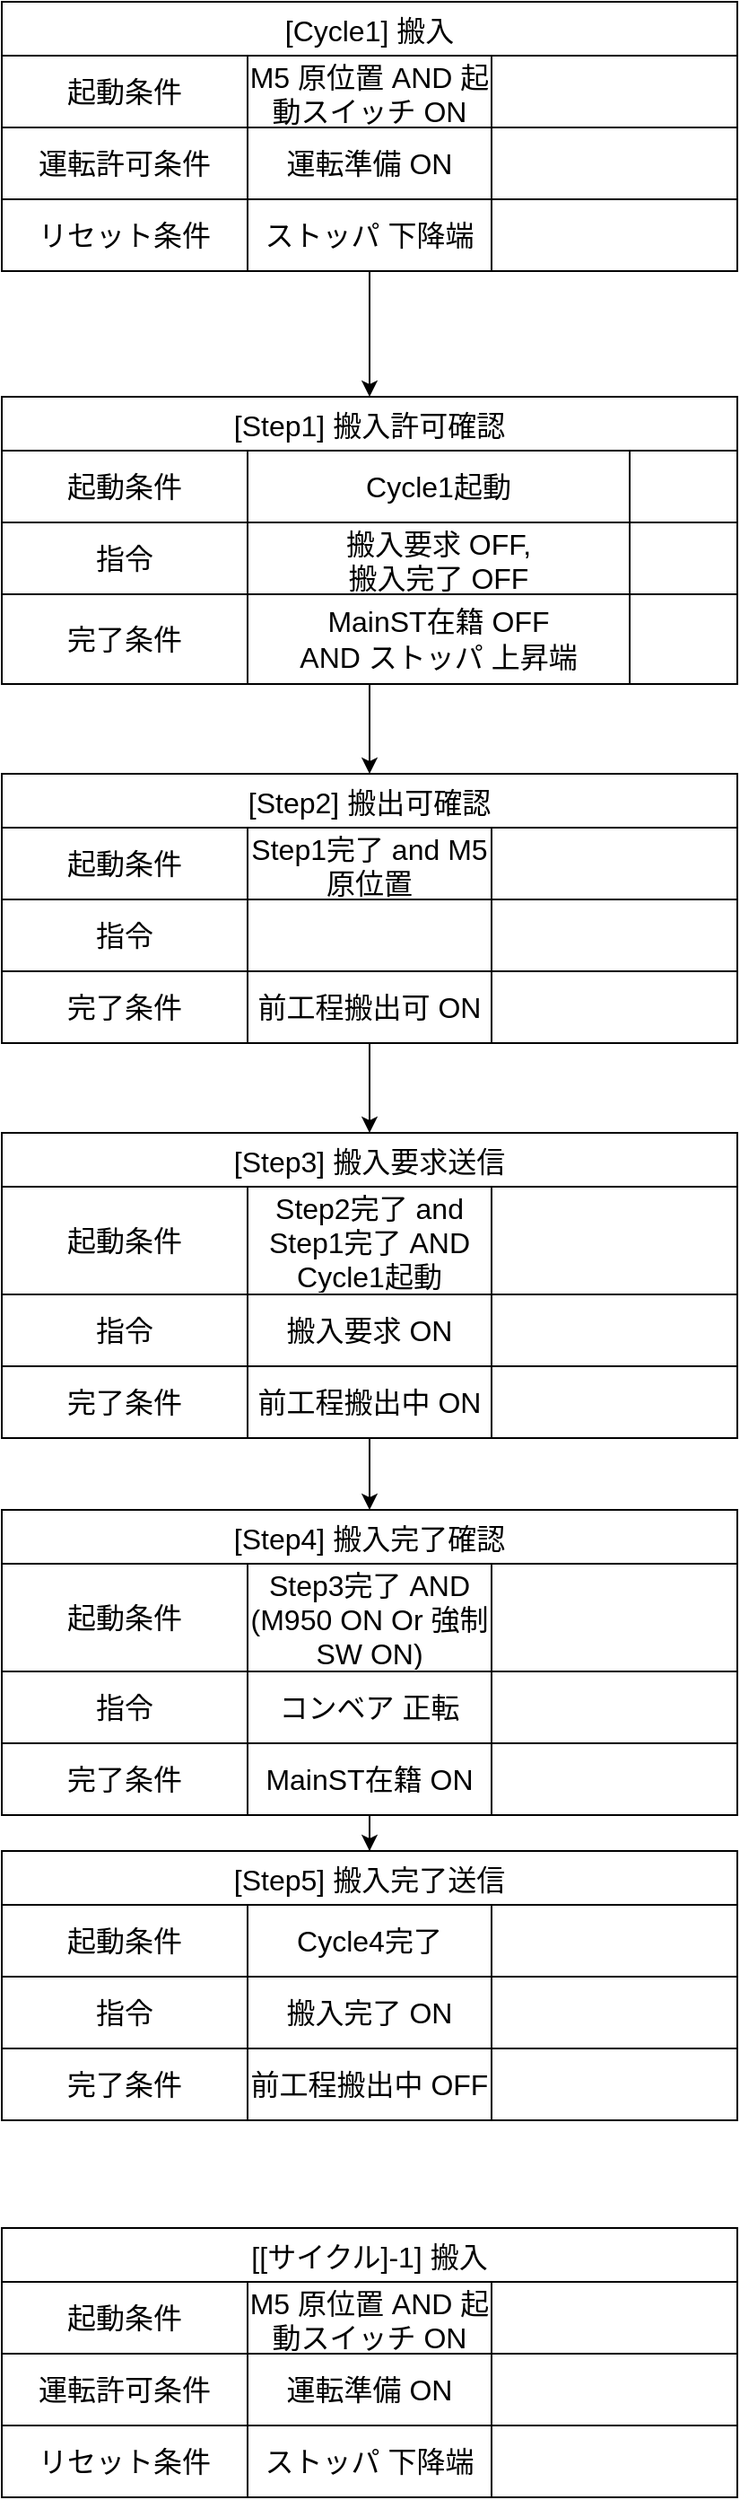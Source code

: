 <mxfile version="24.6.2" type="device">
  <diagram name="ページ1" id="T-ucygQCZ17C22osFPQH">
    <mxGraphModel dx="606" dy="419" grid="1" gridSize="10" guides="1" tooltips="1" connect="1" arrows="1" fold="1" page="1" pageScale="1" pageWidth="827" pageHeight="1169" math="0" shadow="0">
      <root>
        <mxCell id="0" />
        <mxCell id="1" parent="0" />
        <mxCell id="GdQTWJkQBUr_y7czLVZl-92" style="edgeStyle=orthogonalEdgeStyle;rounded=0;orthogonalLoop=1;jettySize=auto;html=1;entryX=0.5;entryY=0;entryDx=0;entryDy=0;" parent="1" source="GdQTWJkQBUr_y7czLVZl-14" target="GdQTWJkQBUr_y7czLVZl-27" edge="1">
          <mxGeometry relative="1" as="geometry" />
        </mxCell>
        <mxCell id="GdQTWJkQBUr_y7czLVZl-14" value="[Cycle1] 搬入" style="shape=table;startSize=30;container=1;collapsible=0;childLayout=tableLayout;strokeColor=default;fontSize=16;" parent="1" vertex="1">
          <mxGeometry x="80" y="40" width="410" height="150" as="geometry" />
        </mxCell>
        <mxCell id="GdQTWJkQBUr_y7czLVZl-15" value="" style="shape=tableRow;horizontal=0;startSize=0;swimlaneHead=0;swimlaneBody=0;strokeColor=inherit;top=0;left=0;bottom=0;right=0;collapsible=0;dropTarget=0;fillColor=none;points=[[0,0.5],[1,0.5]];portConstraint=eastwest;fontSize=16;" parent="GdQTWJkQBUr_y7czLVZl-14" vertex="1">
          <mxGeometry y="30" width="410" height="40" as="geometry" />
        </mxCell>
        <mxCell id="GdQTWJkQBUr_y7czLVZl-16" value="起動条件" style="shape=partialRectangle;html=1;whiteSpace=wrap;connectable=0;strokeColor=inherit;overflow=hidden;fillColor=none;top=0;left=0;bottom=0;right=0;pointerEvents=1;fontSize=16;" parent="GdQTWJkQBUr_y7czLVZl-15" vertex="1">
          <mxGeometry width="137" height="40" as="geometry">
            <mxRectangle width="137" height="40" as="alternateBounds" />
          </mxGeometry>
        </mxCell>
        <mxCell id="GdQTWJkQBUr_y7czLVZl-17" value="M5 原位置 AND 起動スイッチ ON" style="shape=partialRectangle;html=1;whiteSpace=wrap;connectable=0;strokeColor=inherit;overflow=hidden;fillColor=none;top=0;left=0;bottom=0;right=0;pointerEvents=1;fontSize=16;" parent="GdQTWJkQBUr_y7czLVZl-15" vertex="1">
          <mxGeometry x="137" width="136" height="40" as="geometry">
            <mxRectangle width="136" height="40" as="alternateBounds" />
          </mxGeometry>
        </mxCell>
        <mxCell id="GdQTWJkQBUr_y7czLVZl-18" value="" style="shape=partialRectangle;html=1;whiteSpace=wrap;connectable=0;strokeColor=inherit;overflow=hidden;fillColor=none;top=0;left=0;bottom=0;right=0;pointerEvents=1;fontSize=16;" parent="GdQTWJkQBUr_y7czLVZl-15" vertex="1">
          <mxGeometry x="273" width="137" height="40" as="geometry">
            <mxRectangle width="137" height="40" as="alternateBounds" />
          </mxGeometry>
        </mxCell>
        <mxCell id="GdQTWJkQBUr_y7czLVZl-19" value="" style="shape=tableRow;horizontal=0;startSize=0;swimlaneHead=0;swimlaneBody=0;strokeColor=inherit;top=0;left=0;bottom=0;right=0;collapsible=0;dropTarget=0;fillColor=none;points=[[0,0.5],[1,0.5]];portConstraint=eastwest;fontSize=16;" parent="GdQTWJkQBUr_y7czLVZl-14" vertex="1">
          <mxGeometry y="70" width="410" height="40" as="geometry" />
        </mxCell>
        <mxCell id="GdQTWJkQBUr_y7czLVZl-20" value="運転許可条件" style="shape=partialRectangle;html=1;whiteSpace=wrap;connectable=0;strokeColor=inherit;overflow=hidden;fillColor=none;top=0;left=0;bottom=0;right=0;pointerEvents=1;fontSize=16;" parent="GdQTWJkQBUr_y7czLVZl-19" vertex="1">
          <mxGeometry width="137" height="40" as="geometry">
            <mxRectangle width="137" height="40" as="alternateBounds" />
          </mxGeometry>
        </mxCell>
        <mxCell id="GdQTWJkQBUr_y7czLVZl-21" value="運転準備 ON" style="shape=partialRectangle;html=1;whiteSpace=wrap;connectable=0;strokeColor=inherit;overflow=hidden;fillColor=none;top=0;left=0;bottom=0;right=0;pointerEvents=1;fontSize=16;" parent="GdQTWJkQBUr_y7czLVZl-19" vertex="1">
          <mxGeometry x="137" width="136" height="40" as="geometry">
            <mxRectangle width="136" height="40" as="alternateBounds" />
          </mxGeometry>
        </mxCell>
        <mxCell id="GdQTWJkQBUr_y7czLVZl-22" value="" style="shape=partialRectangle;html=1;whiteSpace=wrap;connectable=0;strokeColor=inherit;overflow=hidden;fillColor=none;top=0;left=0;bottom=0;right=0;pointerEvents=1;fontSize=16;" parent="GdQTWJkQBUr_y7czLVZl-19" vertex="1">
          <mxGeometry x="273" width="137" height="40" as="geometry">
            <mxRectangle width="137" height="40" as="alternateBounds" />
          </mxGeometry>
        </mxCell>
        <mxCell id="GdQTWJkQBUr_y7czLVZl-23" value="" style="shape=tableRow;horizontal=0;startSize=0;swimlaneHead=0;swimlaneBody=0;strokeColor=inherit;top=0;left=0;bottom=0;right=0;collapsible=0;dropTarget=0;fillColor=none;points=[[0,0.5],[1,0.5]];portConstraint=eastwest;fontSize=16;" parent="GdQTWJkQBUr_y7czLVZl-14" vertex="1">
          <mxGeometry y="110" width="410" height="40" as="geometry" />
        </mxCell>
        <mxCell id="GdQTWJkQBUr_y7czLVZl-24" value="リセット条件" style="shape=partialRectangle;html=1;whiteSpace=wrap;connectable=0;strokeColor=inherit;overflow=hidden;fillColor=none;top=0;left=0;bottom=0;right=0;pointerEvents=1;fontSize=16;" parent="GdQTWJkQBUr_y7czLVZl-23" vertex="1">
          <mxGeometry width="137" height="40" as="geometry">
            <mxRectangle width="137" height="40" as="alternateBounds" />
          </mxGeometry>
        </mxCell>
        <mxCell id="GdQTWJkQBUr_y7czLVZl-25" value="ストッパ 下降端" style="shape=partialRectangle;html=1;whiteSpace=wrap;connectable=0;strokeColor=inherit;overflow=hidden;fillColor=none;top=0;left=0;bottom=0;right=0;pointerEvents=1;fontSize=16;" parent="GdQTWJkQBUr_y7czLVZl-23" vertex="1">
          <mxGeometry x="137" width="136" height="40" as="geometry">
            <mxRectangle width="136" height="40" as="alternateBounds" />
          </mxGeometry>
        </mxCell>
        <mxCell id="GdQTWJkQBUr_y7czLVZl-26" value="" style="shape=partialRectangle;html=1;whiteSpace=wrap;connectable=0;strokeColor=inherit;overflow=hidden;fillColor=none;top=0;left=0;bottom=0;right=0;pointerEvents=1;fontSize=16;" parent="GdQTWJkQBUr_y7czLVZl-23" vertex="1">
          <mxGeometry x="273" width="137" height="40" as="geometry">
            <mxRectangle width="137" height="40" as="alternateBounds" />
          </mxGeometry>
        </mxCell>
        <mxCell id="GdQTWJkQBUr_y7czLVZl-93" style="edgeStyle=orthogonalEdgeStyle;rounded=0;orthogonalLoop=1;jettySize=auto;html=1;entryX=0.5;entryY=0;entryDx=0;entryDy=0;" parent="1" source="GdQTWJkQBUr_y7czLVZl-27" target="GdQTWJkQBUr_y7czLVZl-79" edge="1">
          <mxGeometry relative="1" as="geometry" />
        </mxCell>
        <mxCell id="GdQTWJkQBUr_y7czLVZl-27" value="[Step1] 搬入許可確認" style="shape=table;startSize=30;container=1;collapsible=0;childLayout=tableLayout;strokeColor=default;fontSize=16;" parent="1" vertex="1">
          <mxGeometry x="80" y="260" width="410" height="160" as="geometry" />
        </mxCell>
        <mxCell id="GdQTWJkQBUr_y7czLVZl-28" value="" style="shape=tableRow;horizontal=0;startSize=0;swimlaneHead=0;swimlaneBody=0;strokeColor=inherit;top=0;left=0;bottom=0;right=0;collapsible=0;dropTarget=0;fillColor=none;points=[[0,0.5],[1,0.5]];portConstraint=eastwest;fontSize=16;" parent="GdQTWJkQBUr_y7czLVZl-27" vertex="1">
          <mxGeometry y="30" width="410" height="40" as="geometry" />
        </mxCell>
        <mxCell id="GdQTWJkQBUr_y7czLVZl-29" value="起動条件" style="shape=partialRectangle;html=1;whiteSpace=wrap;connectable=0;strokeColor=inherit;overflow=hidden;fillColor=none;top=0;left=0;bottom=0;right=0;pointerEvents=1;fontSize=16;" parent="GdQTWJkQBUr_y7czLVZl-28" vertex="1">
          <mxGeometry width="137" height="40" as="geometry">
            <mxRectangle width="137" height="40" as="alternateBounds" />
          </mxGeometry>
        </mxCell>
        <mxCell id="GdQTWJkQBUr_y7czLVZl-30" value="Cycle1起動" style="shape=partialRectangle;html=1;whiteSpace=wrap;connectable=0;strokeColor=inherit;overflow=hidden;fillColor=none;top=0;left=0;bottom=0;right=0;pointerEvents=1;fontSize=16;" parent="GdQTWJkQBUr_y7czLVZl-28" vertex="1">
          <mxGeometry x="137" width="213" height="40" as="geometry">
            <mxRectangle width="213" height="40" as="alternateBounds" />
          </mxGeometry>
        </mxCell>
        <mxCell id="GdQTWJkQBUr_y7czLVZl-31" value="" style="shape=partialRectangle;html=1;whiteSpace=wrap;connectable=0;strokeColor=inherit;overflow=hidden;fillColor=none;top=0;left=0;bottom=0;right=0;pointerEvents=1;fontSize=16;" parent="GdQTWJkQBUr_y7czLVZl-28" vertex="1">
          <mxGeometry x="350" width="60" height="40" as="geometry">
            <mxRectangle width="60" height="40" as="alternateBounds" />
          </mxGeometry>
        </mxCell>
        <mxCell id="GdQTWJkQBUr_y7czLVZl-32" value="" style="shape=tableRow;horizontal=0;startSize=0;swimlaneHead=0;swimlaneBody=0;strokeColor=inherit;top=0;left=0;bottom=0;right=0;collapsible=0;dropTarget=0;fillColor=none;points=[[0,0.5],[1,0.5]];portConstraint=eastwest;fontSize=16;" parent="GdQTWJkQBUr_y7czLVZl-27" vertex="1">
          <mxGeometry y="70" width="410" height="40" as="geometry" />
        </mxCell>
        <mxCell id="GdQTWJkQBUr_y7czLVZl-33" value="指令" style="shape=partialRectangle;html=1;whiteSpace=wrap;connectable=0;strokeColor=inherit;overflow=hidden;fillColor=none;top=0;left=0;bottom=0;right=0;pointerEvents=1;fontSize=16;" parent="GdQTWJkQBUr_y7czLVZl-32" vertex="1">
          <mxGeometry width="137" height="40" as="geometry">
            <mxRectangle width="137" height="40" as="alternateBounds" />
          </mxGeometry>
        </mxCell>
        <mxCell id="GdQTWJkQBUr_y7czLVZl-34" value="搬入要求 OFF,&lt;div&gt;搬入完了 OFF&lt;/div&gt;" style="shape=partialRectangle;html=1;whiteSpace=wrap;connectable=0;strokeColor=inherit;overflow=hidden;fillColor=none;top=0;left=0;bottom=0;right=0;pointerEvents=1;fontSize=16;" parent="GdQTWJkQBUr_y7czLVZl-32" vertex="1">
          <mxGeometry x="137" width="213" height="40" as="geometry">
            <mxRectangle width="213" height="40" as="alternateBounds" />
          </mxGeometry>
        </mxCell>
        <mxCell id="GdQTWJkQBUr_y7czLVZl-35" value="" style="shape=partialRectangle;html=1;whiteSpace=wrap;connectable=0;strokeColor=inherit;overflow=hidden;fillColor=none;top=0;left=0;bottom=0;right=0;pointerEvents=1;fontSize=16;" parent="GdQTWJkQBUr_y7czLVZl-32" vertex="1">
          <mxGeometry x="350" width="60" height="40" as="geometry">
            <mxRectangle width="60" height="40" as="alternateBounds" />
          </mxGeometry>
        </mxCell>
        <mxCell id="GdQTWJkQBUr_y7czLVZl-36" value="" style="shape=tableRow;horizontal=0;startSize=0;swimlaneHead=0;swimlaneBody=0;strokeColor=inherit;top=0;left=0;bottom=0;right=0;collapsible=0;dropTarget=0;fillColor=none;points=[[0,0.5],[1,0.5]];portConstraint=eastwest;fontSize=16;" parent="GdQTWJkQBUr_y7czLVZl-27" vertex="1">
          <mxGeometry y="110" width="410" height="50" as="geometry" />
        </mxCell>
        <mxCell id="GdQTWJkQBUr_y7czLVZl-37" value="完了条件" style="shape=partialRectangle;html=1;whiteSpace=wrap;connectable=0;strokeColor=inherit;overflow=hidden;fillColor=none;top=0;left=0;bottom=0;right=0;pointerEvents=1;fontSize=16;" parent="GdQTWJkQBUr_y7czLVZl-36" vertex="1">
          <mxGeometry width="137" height="50" as="geometry">
            <mxRectangle width="137" height="50" as="alternateBounds" />
          </mxGeometry>
        </mxCell>
        <mxCell id="GdQTWJkQBUr_y7czLVZl-38" value="MainST在籍 OFF&lt;div&gt;AND ストッパ 上昇端&lt;/div&gt;" style="shape=partialRectangle;html=1;whiteSpace=wrap;connectable=0;strokeColor=inherit;overflow=hidden;fillColor=none;top=0;left=0;bottom=0;right=0;pointerEvents=1;fontSize=16;" parent="GdQTWJkQBUr_y7czLVZl-36" vertex="1">
          <mxGeometry x="137" width="213" height="50" as="geometry">
            <mxRectangle width="213" height="50" as="alternateBounds" />
          </mxGeometry>
        </mxCell>
        <mxCell id="GdQTWJkQBUr_y7czLVZl-39" value="" style="shape=partialRectangle;html=1;whiteSpace=wrap;connectable=0;strokeColor=inherit;overflow=hidden;fillColor=none;top=0;left=0;bottom=0;right=0;pointerEvents=1;fontSize=16;" parent="GdQTWJkQBUr_y7czLVZl-36" vertex="1">
          <mxGeometry x="350" width="60" height="50" as="geometry">
            <mxRectangle width="60" height="50" as="alternateBounds" />
          </mxGeometry>
        </mxCell>
        <mxCell id="GdQTWJkQBUr_y7czLVZl-95" style="edgeStyle=orthogonalEdgeStyle;rounded=0;orthogonalLoop=1;jettySize=auto;html=1;entryX=0.5;entryY=0;entryDx=0;entryDy=0;" parent="1" source="GdQTWJkQBUr_y7czLVZl-40" target="GdQTWJkQBUr_y7czLVZl-53" edge="1">
          <mxGeometry relative="1" as="geometry" />
        </mxCell>
        <mxCell id="GdQTWJkQBUr_y7czLVZl-40" value="[Step3] 搬入要求送信" style="shape=table;startSize=30;container=1;collapsible=0;childLayout=tableLayout;strokeColor=default;fontSize=16;" parent="1" vertex="1">
          <mxGeometry x="80" y="670" width="410" height="170" as="geometry" />
        </mxCell>
        <mxCell id="GdQTWJkQBUr_y7czLVZl-41" value="" style="shape=tableRow;horizontal=0;startSize=0;swimlaneHead=0;swimlaneBody=0;strokeColor=inherit;top=0;left=0;bottom=0;right=0;collapsible=0;dropTarget=0;fillColor=none;points=[[0,0.5],[1,0.5]];portConstraint=eastwest;fontSize=16;" parent="GdQTWJkQBUr_y7czLVZl-40" vertex="1">
          <mxGeometry y="30" width="410" height="60" as="geometry" />
        </mxCell>
        <mxCell id="GdQTWJkQBUr_y7czLVZl-42" value="起動条件" style="shape=partialRectangle;html=1;whiteSpace=wrap;connectable=0;strokeColor=inherit;overflow=hidden;fillColor=none;top=0;left=0;bottom=0;right=0;pointerEvents=1;fontSize=16;" parent="GdQTWJkQBUr_y7czLVZl-41" vertex="1">
          <mxGeometry width="137" height="60" as="geometry">
            <mxRectangle width="137" height="60" as="alternateBounds" />
          </mxGeometry>
        </mxCell>
        <mxCell id="GdQTWJkQBUr_y7czLVZl-43" value="Step2完了 and Step1完了 AND Cycle1起動" style="shape=partialRectangle;html=1;whiteSpace=wrap;connectable=0;strokeColor=inherit;overflow=hidden;fillColor=none;top=0;left=0;bottom=0;right=0;pointerEvents=1;fontSize=16;" parent="GdQTWJkQBUr_y7czLVZl-41" vertex="1">
          <mxGeometry x="137" width="136" height="60" as="geometry">
            <mxRectangle width="136" height="60" as="alternateBounds" />
          </mxGeometry>
        </mxCell>
        <mxCell id="GdQTWJkQBUr_y7czLVZl-44" value="" style="shape=partialRectangle;html=1;whiteSpace=wrap;connectable=0;strokeColor=inherit;overflow=hidden;fillColor=none;top=0;left=0;bottom=0;right=0;pointerEvents=1;fontSize=16;" parent="GdQTWJkQBUr_y7czLVZl-41" vertex="1">
          <mxGeometry x="273" width="137" height="60" as="geometry">
            <mxRectangle width="137" height="60" as="alternateBounds" />
          </mxGeometry>
        </mxCell>
        <mxCell id="GdQTWJkQBUr_y7czLVZl-45" value="" style="shape=tableRow;horizontal=0;startSize=0;swimlaneHead=0;swimlaneBody=0;strokeColor=inherit;top=0;left=0;bottom=0;right=0;collapsible=0;dropTarget=0;fillColor=none;points=[[0,0.5],[1,0.5]];portConstraint=eastwest;fontSize=16;" parent="GdQTWJkQBUr_y7czLVZl-40" vertex="1">
          <mxGeometry y="90" width="410" height="40" as="geometry" />
        </mxCell>
        <mxCell id="GdQTWJkQBUr_y7czLVZl-46" value="指令" style="shape=partialRectangle;html=1;whiteSpace=wrap;connectable=0;strokeColor=inherit;overflow=hidden;fillColor=none;top=0;left=0;bottom=0;right=0;pointerEvents=1;fontSize=16;" parent="GdQTWJkQBUr_y7czLVZl-45" vertex="1">
          <mxGeometry width="137" height="40" as="geometry">
            <mxRectangle width="137" height="40" as="alternateBounds" />
          </mxGeometry>
        </mxCell>
        <mxCell id="GdQTWJkQBUr_y7czLVZl-47" value="搬入要求 ON" style="shape=partialRectangle;html=1;whiteSpace=wrap;connectable=0;strokeColor=inherit;overflow=hidden;fillColor=none;top=0;left=0;bottom=0;right=0;pointerEvents=1;fontSize=16;" parent="GdQTWJkQBUr_y7czLVZl-45" vertex="1">
          <mxGeometry x="137" width="136" height="40" as="geometry">
            <mxRectangle width="136" height="40" as="alternateBounds" />
          </mxGeometry>
        </mxCell>
        <mxCell id="GdQTWJkQBUr_y7czLVZl-48" value="" style="shape=partialRectangle;html=1;whiteSpace=wrap;connectable=0;strokeColor=inherit;overflow=hidden;fillColor=none;top=0;left=0;bottom=0;right=0;pointerEvents=1;fontSize=16;" parent="GdQTWJkQBUr_y7czLVZl-45" vertex="1">
          <mxGeometry x="273" width="137" height="40" as="geometry">
            <mxRectangle width="137" height="40" as="alternateBounds" />
          </mxGeometry>
        </mxCell>
        <mxCell id="GdQTWJkQBUr_y7czLVZl-49" value="" style="shape=tableRow;horizontal=0;startSize=0;swimlaneHead=0;swimlaneBody=0;strokeColor=inherit;top=0;left=0;bottom=0;right=0;collapsible=0;dropTarget=0;fillColor=none;points=[[0,0.5],[1,0.5]];portConstraint=eastwest;fontSize=16;" parent="GdQTWJkQBUr_y7czLVZl-40" vertex="1">
          <mxGeometry y="130" width="410" height="40" as="geometry" />
        </mxCell>
        <mxCell id="GdQTWJkQBUr_y7czLVZl-50" value="完了条件" style="shape=partialRectangle;html=1;whiteSpace=wrap;connectable=0;strokeColor=inherit;overflow=hidden;fillColor=none;top=0;left=0;bottom=0;right=0;pointerEvents=1;fontSize=16;" parent="GdQTWJkQBUr_y7czLVZl-49" vertex="1">
          <mxGeometry width="137" height="40" as="geometry">
            <mxRectangle width="137" height="40" as="alternateBounds" />
          </mxGeometry>
        </mxCell>
        <mxCell id="GdQTWJkQBUr_y7czLVZl-51" value="前工程搬出中 ON" style="shape=partialRectangle;html=1;whiteSpace=wrap;connectable=0;strokeColor=inherit;overflow=hidden;fillColor=none;top=0;left=0;bottom=0;right=0;pointerEvents=1;fontSize=16;" parent="GdQTWJkQBUr_y7czLVZl-49" vertex="1">
          <mxGeometry x="137" width="136" height="40" as="geometry">
            <mxRectangle width="136" height="40" as="alternateBounds" />
          </mxGeometry>
        </mxCell>
        <mxCell id="GdQTWJkQBUr_y7czLVZl-52" value="" style="shape=partialRectangle;html=1;whiteSpace=wrap;connectable=0;strokeColor=inherit;overflow=hidden;fillColor=none;top=0;left=0;bottom=0;right=0;pointerEvents=1;fontSize=16;" parent="GdQTWJkQBUr_y7czLVZl-49" vertex="1">
          <mxGeometry x="273" width="137" height="40" as="geometry">
            <mxRectangle width="137" height="40" as="alternateBounds" />
          </mxGeometry>
        </mxCell>
        <mxCell id="GdQTWJkQBUr_y7czLVZl-96" style="edgeStyle=orthogonalEdgeStyle;rounded=0;orthogonalLoop=1;jettySize=auto;html=1;entryX=0.5;entryY=0;entryDx=0;entryDy=0;" parent="1" source="GdQTWJkQBUr_y7czLVZl-53" target="GdQTWJkQBUr_y7czLVZl-66" edge="1">
          <mxGeometry relative="1" as="geometry" />
        </mxCell>
        <mxCell id="GdQTWJkQBUr_y7czLVZl-53" value="[Step4] 搬入完了確認" style="shape=table;startSize=30;container=1;collapsible=0;childLayout=tableLayout;strokeColor=default;fontSize=16;" parent="1" vertex="1">
          <mxGeometry x="80" y="880" width="410" height="170" as="geometry" />
        </mxCell>
        <mxCell id="GdQTWJkQBUr_y7czLVZl-54" value="" style="shape=tableRow;horizontal=0;startSize=0;swimlaneHead=0;swimlaneBody=0;strokeColor=inherit;top=0;left=0;bottom=0;right=0;collapsible=0;dropTarget=0;fillColor=none;points=[[0,0.5],[1,0.5]];portConstraint=eastwest;fontSize=16;" parent="GdQTWJkQBUr_y7czLVZl-53" vertex="1">
          <mxGeometry y="30" width="410" height="60" as="geometry" />
        </mxCell>
        <mxCell id="GdQTWJkQBUr_y7czLVZl-55" value="起動条件" style="shape=partialRectangle;html=1;whiteSpace=wrap;connectable=0;strokeColor=inherit;overflow=hidden;fillColor=none;top=0;left=0;bottom=0;right=0;pointerEvents=1;fontSize=16;" parent="GdQTWJkQBUr_y7czLVZl-54" vertex="1">
          <mxGeometry width="137" height="60" as="geometry">
            <mxRectangle width="137" height="60" as="alternateBounds" />
          </mxGeometry>
        </mxCell>
        <mxCell id="GdQTWJkQBUr_y7czLVZl-56" value="Step3完了 AND (M950 ON Or 強制SW ON)" style="shape=partialRectangle;html=1;whiteSpace=wrap;connectable=0;strokeColor=inherit;overflow=hidden;fillColor=none;top=0;left=0;bottom=0;right=0;pointerEvents=1;fontSize=16;" parent="GdQTWJkQBUr_y7czLVZl-54" vertex="1">
          <mxGeometry x="137" width="136" height="60" as="geometry">
            <mxRectangle width="136" height="60" as="alternateBounds" />
          </mxGeometry>
        </mxCell>
        <mxCell id="GdQTWJkQBUr_y7czLVZl-57" value="" style="shape=partialRectangle;html=1;whiteSpace=wrap;connectable=0;strokeColor=inherit;overflow=hidden;fillColor=none;top=0;left=0;bottom=0;right=0;pointerEvents=1;fontSize=16;" parent="GdQTWJkQBUr_y7czLVZl-54" vertex="1">
          <mxGeometry x="273" width="137" height="60" as="geometry">
            <mxRectangle width="137" height="60" as="alternateBounds" />
          </mxGeometry>
        </mxCell>
        <mxCell id="GdQTWJkQBUr_y7czLVZl-58" value="" style="shape=tableRow;horizontal=0;startSize=0;swimlaneHead=0;swimlaneBody=0;strokeColor=inherit;top=0;left=0;bottom=0;right=0;collapsible=0;dropTarget=0;fillColor=none;points=[[0,0.5],[1,0.5]];portConstraint=eastwest;fontSize=16;" parent="GdQTWJkQBUr_y7czLVZl-53" vertex="1">
          <mxGeometry y="90" width="410" height="40" as="geometry" />
        </mxCell>
        <mxCell id="GdQTWJkQBUr_y7czLVZl-59" value="指令" style="shape=partialRectangle;html=1;whiteSpace=wrap;connectable=0;strokeColor=inherit;overflow=hidden;fillColor=none;top=0;left=0;bottom=0;right=0;pointerEvents=1;fontSize=16;" parent="GdQTWJkQBUr_y7czLVZl-58" vertex="1">
          <mxGeometry width="137" height="40" as="geometry">
            <mxRectangle width="137" height="40" as="alternateBounds" />
          </mxGeometry>
        </mxCell>
        <mxCell id="GdQTWJkQBUr_y7czLVZl-60" value="コンベア 正転" style="shape=partialRectangle;html=1;whiteSpace=wrap;connectable=0;strokeColor=inherit;overflow=hidden;fillColor=none;top=0;left=0;bottom=0;right=0;pointerEvents=1;fontSize=16;" parent="GdQTWJkQBUr_y7czLVZl-58" vertex="1">
          <mxGeometry x="137" width="136" height="40" as="geometry">
            <mxRectangle width="136" height="40" as="alternateBounds" />
          </mxGeometry>
        </mxCell>
        <mxCell id="GdQTWJkQBUr_y7czLVZl-61" value="" style="shape=partialRectangle;html=1;whiteSpace=wrap;connectable=0;strokeColor=inherit;overflow=hidden;fillColor=none;top=0;left=0;bottom=0;right=0;pointerEvents=1;fontSize=16;" parent="GdQTWJkQBUr_y7czLVZl-58" vertex="1">
          <mxGeometry x="273" width="137" height="40" as="geometry">
            <mxRectangle width="137" height="40" as="alternateBounds" />
          </mxGeometry>
        </mxCell>
        <mxCell id="GdQTWJkQBUr_y7czLVZl-62" value="" style="shape=tableRow;horizontal=0;startSize=0;swimlaneHead=0;swimlaneBody=0;strokeColor=inherit;top=0;left=0;bottom=0;right=0;collapsible=0;dropTarget=0;fillColor=none;points=[[0,0.5],[1,0.5]];portConstraint=eastwest;fontSize=16;" parent="GdQTWJkQBUr_y7czLVZl-53" vertex="1">
          <mxGeometry y="130" width="410" height="40" as="geometry" />
        </mxCell>
        <mxCell id="GdQTWJkQBUr_y7czLVZl-63" value="完了条件" style="shape=partialRectangle;html=1;whiteSpace=wrap;connectable=0;strokeColor=inherit;overflow=hidden;fillColor=none;top=0;left=0;bottom=0;right=0;pointerEvents=1;fontSize=16;" parent="GdQTWJkQBUr_y7czLVZl-62" vertex="1">
          <mxGeometry width="137" height="40" as="geometry">
            <mxRectangle width="137" height="40" as="alternateBounds" />
          </mxGeometry>
        </mxCell>
        <mxCell id="GdQTWJkQBUr_y7czLVZl-64" value="MainST在籍 ON" style="shape=partialRectangle;html=1;whiteSpace=wrap;connectable=0;strokeColor=inherit;overflow=hidden;fillColor=none;top=0;left=0;bottom=0;right=0;pointerEvents=1;fontSize=16;" parent="GdQTWJkQBUr_y7czLVZl-62" vertex="1">
          <mxGeometry x="137" width="136" height="40" as="geometry">
            <mxRectangle width="136" height="40" as="alternateBounds" />
          </mxGeometry>
        </mxCell>
        <mxCell id="GdQTWJkQBUr_y7czLVZl-65" value="" style="shape=partialRectangle;html=1;whiteSpace=wrap;connectable=0;strokeColor=inherit;overflow=hidden;fillColor=none;top=0;left=0;bottom=0;right=0;pointerEvents=1;fontSize=16;" parent="GdQTWJkQBUr_y7czLVZl-62" vertex="1">
          <mxGeometry x="273" width="137" height="40" as="geometry">
            <mxRectangle width="137" height="40" as="alternateBounds" />
          </mxGeometry>
        </mxCell>
        <mxCell id="GdQTWJkQBUr_y7czLVZl-66" value="[Step5] 搬入完了送信" style="shape=table;startSize=30;container=1;collapsible=0;childLayout=tableLayout;strokeColor=default;fontSize=16;" parent="1" vertex="1">
          <mxGeometry x="80" y="1070" width="410" height="150" as="geometry" />
        </mxCell>
        <mxCell id="GdQTWJkQBUr_y7czLVZl-67" value="" style="shape=tableRow;horizontal=0;startSize=0;swimlaneHead=0;swimlaneBody=0;strokeColor=inherit;top=0;left=0;bottom=0;right=0;collapsible=0;dropTarget=0;fillColor=none;points=[[0,0.5],[1,0.5]];portConstraint=eastwest;fontSize=16;" parent="GdQTWJkQBUr_y7czLVZl-66" vertex="1">
          <mxGeometry y="30" width="410" height="40" as="geometry" />
        </mxCell>
        <mxCell id="GdQTWJkQBUr_y7czLVZl-68" value="起動条件" style="shape=partialRectangle;html=1;whiteSpace=wrap;connectable=0;strokeColor=inherit;overflow=hidden;fillColor=none;top=0;left=0;bottom=0;right=0;pointerEvents=1;fontSize=16;" parent="GdQTWJkQBUr_y7czLVZl-67" vertex="1">
          <mxGeometry width="137" height="40" as="geometry">
            <mxRectangle width="137" height="40" as="alternateBounds" />
          </mxGeometry>
        </mxCell>
        <mxCell id="GdQTWJkQBUr_y7czLVZl-69" value="Cycle4完了" style="shape=partialRectangle;html=1;whiteSpace=wrap;connectable=0;strokeColor=inherit;overflow=hidden;fillColor=none;top=0;left=0;bottom=0;right=0;pointerEvents=1;fontSize=16;" parent="GdQTWJkQBUr_y7czLVZl-67" vertex="1">
          <mxGeometry x="137" width="136" height="40" as="geometry">
            <mxRectangle width="136" height="40" as="alternateBounds" />
          </mxGeometry>
        </mxCell>
        <mxCell id="GdQTWJkQBUr_y7czLVZl-70" value="" style="shape=partialRectangle;html=1;whiteSpace=wrap;connectable=0;strokeColor=inherit;overflow=hidden;fillColor=none;top=0;left=0;bottom=0;right=0;pointerEvents=1;fontSize=16;" parent="GdQTWJkQBUr_y7czLVZl-67" vertex="1">
          <mxGeometry x="273" width="137" height="40" as="geometry">
            <mxRectangle width="137" height="40" as="alternateBounds" />
          </mxGeometry>
        </mxCell>
        <mxCell id="GdQTWJkQBUr_y7czLVZl-71" value="" style="shape=tableRow;horizontal=0;startSize=0;swimlaneHead=0;swimlaneBody=0;strokeColor=inherit;top=0;left=0;bottom=0;right=0;collapsible=0;dropTarget=0;fillColor=none;points=[[0,0.5],[1,0.5]];portConstraint=eastwest;fontSize=16;" parent="GdQTWJkQBUr_y7czLVZl-66" vertex="1">
          <mxGeometry y="70" width="410" height="40" as="geometry" />
        </mxCell>
        <mxCell id="GdQTWJkQBUr_y7czLVZl-72" value="指令" style="shape=partialRectangle;html=1;whiteSpace=wrap;connectable=0;strokeColor=inherit;overflow=hidden;fillColor=none;top=0;left=0;bottom=0;right=0;pointerEvents=1;fontSize=16;" parent="GdQTWJkQBUr_y7czLVZl-71" vertex="1">
          <mxGeometry width="137" height="40" as="geometry">
            <mxRectangle width="137" height="40" as="alternateBounds" />
          </mxGeometry>
        </mxCell>
        <mxCell id="GdQTWJkQBUr_y7czLVZl-73" value="搬入完了 ON" style="shape=partialRectangle;html=1;whiteSpace=wrap;connectable=0;strokeColor=inherit;overflow=hidden;fillColor=none;top=0;left=0;bottom=0;right=0;pointerEvents=1;fontSize=16;" parent="GdQTWJkQBUr_y7czLVZl-71" vertex="1">
          <mxGeometry x="137" width="136" height="40" as="geometry">
            <mxRectangle width="136" height="40" as="alternateBounds" />
          </mxGeometry>
        </mxCell>
        <mxCell id="GdQTWJkQBUr_y7czLVZl-74" value="" style="shape=partialRectangle;html=1;whiteSpace=wrap;connectable=0;strokeColor=inherit;overflow=hidden;fillColor=none;top=0;left=0;bottom=0;right=0;pointerEvents=1;fontSize=16;" parent="GdQTWJkQBUr_y7czLVZl-71" vertex="1">
          <mxGeometry x="273" width="137" height="40" as="geometry">
            <mxRectangle width="137" height="40" as="alternateBounds" />
          </mxGeometry>
        </mxCell>
        <mxCell id="GdQTWJkQBUr_y7czLVZl-75" value="" style="shape=tableRow;horizontal=0;startSize=0;swimlaneHead=0;swimlaneBody=0;strokeColor=inherit;top=0;left=0;bottom=0;right=0;collapsible=0;dropTarget=0;fillColor=none;points=[[0,0.5],[1,0.5]];portConstraint=eastwest;fontSize=16;" parent="GdQTWJkQBUr_y7czLVZl-66" vertex="1">
          <mxGeometry y="110" width="410" height="40" as="geometry" />
        </mxCell>
        <mxCell id="GdQTWJkQBUr_y7czLVZl-76" value="完了条件" style="shape=partialRectangle;html=1;whiteSpace=wrap;connectable=0;strokeColor=inherit;overflow=hidden;fillColor=none;top=0;left=0;bottom=0;right=0;pointerEvents=1;fontSize=16;" parent="GdQTWJkQBUr_y7czLVZl-75" vertex="1">
          <mxGeometry width="137" height="40" as="geometry">
            <mxRectangle width="137" height="40" as="alternateBounds" />
          </mxGeometry>
        </mxCell>
        <mxCell id="GdQTWJkQBUr_y7czLVZl-77" value="前工程搬出中 OFF" style="shape=partialRectangle;html=1;whiteSpace=wrap;connectable=0;strokeColor=inherit;overflow=hidden;fillColor=none;top=0;left=0;bottom=0;right=0;pointerEvents=1;fontSize=16;" parent="GdQTWJkQBUr_y7czLVZl-75" vertex="1">
          <mxGeometry x="137" width="136" height="40" as="geometry">
            <mxRectangle width="136" height="40" as="alternateBounds" />
          </mxGeometry>
        </mxCell>
        <mxCell id="GdQTWJkQBUr_y7czLVZl-78" value="" style="shape=partialRectangle;html=1;whiteSpace=wrap;connectable=0;strokeColor=inherit;overflow=hidden;fillColor=none;top=0;left=0;bottom=0;right=0;pointerEvents=1;fontSize=16;" parent="GdQTWJkQBUr_y7czLVZl-75" vertex="1">
          <mxGeometry x="273" width="137" height="40" as="geometry">
            <mxRectangle width="137" height="40" as="alternateBounds" />
          </mxGeometry>
        </mxCell>
        <mxCell id="GdQTWJkQBUr_y7czLVZl-94" style="edgeStyle=orthogonalEdgeStyle;rounded=0;orthogonalLoop=1;jettySize=auto;html=1;entryX=0.5;entryY=0;entryDx=0;entryDy=0;" parent="1" source="GdQTWJkQBUr_y7czLVZl-79" target="GdQTWJkQBUr_y7czLVZl-40" edge="1">
          <mxGeometry relative="1" as="geometry" />
        </mxCell>
        <mxCell id="GdQTWJkQBUr_y7czLVZl-79" value="[Step2] 搬出可確認" style="shape=table;startSize=30;container=1;collapsible=0;childLayout=tableLayout;strokeColor=default;fontSize=16;" parent="1" vertex="1">
          <mxGeometry x="80" y="470" width="410" height="150" as="geometry" />
        </mxCell>
        <mxCell id="GdQTWJkQBUr_y7czLVZl-80" value="" style="shape=tableRow;horizontal=0;startSize=0;swimlaneHead=0;swimlaneBody=0;strokeColor=inherit;top=0;left=0;bottom=0;right=0;collapsible=0;dropTarget=0;fillColor=none;points=[[0,0.5],[1,0.5]];portConstraint=eastwest;fontSize=16;" parent="GdQTWJkQBUr_y7czLVZl-79" vertex="1">
          <mxGeometry y="30" width="410" height="40" as="geometry" />
        </mxCell>
        <mxCell id="GdQTWJkQBUr_y7czLVZl-81" value="起動条件" style="shape=partialRectangle;html=1;whiteSpace=wrap;connectable=0;strokeColor=inherit;overflow=hidden;fillColor=none;top=0;left=0;bottom=0;right=0;pointerEvents=1;fontSize=16;" parent="GdQTWJkQBUr_y7czLVZl-80" vertex="1">
          <mxGeometry width="137" height="40" as="geometry">
            <mxRectangle width="137" height="40" as="alternateBounds" />
          </mxGeometry>
        </mxCell>
        <mxCell id="GdQTWJkQBUr_y7czLVZl-82" value="Step1完了 and M5 原位置" style="shape=partialRectangle;html=1;whiteSpace=wrap;connectable=0;strokeColor=inherit;overflow=hidden;fillColor=none;top=0;left=0;bottom=0;right=0;pointerEvents=1;fontSize=16;" parent="GdQTWJkQBUr_y7czLVZl-80" vertex="1">
          <mxGeometry x="137" width="136" height="40" as="geometry">
            <mxRectangle width="136" height="40" as="alternateBounds" />
          </mxGeometry>
        </mxCell>
        <mxCell id="GdQTWJkQBUr_y7czLVZl-83" value="" style="shape=partialRectangle;html=1;whiteSpace=wrap;connectable=0;strokeColor=inherit;overflow=hidden;fillColor=none;top=0;left=0;bottom=0;right=0;pointerEvents=1;fontSize=16;" parent="GdQTWJkQBUr_y7czLVZl-80" vertex="1">
          <mxGeometry x="273" width="137" height="40" as="geometry">
            <mxRectangle width="137" height="40" as="alternateBounds" />
          </mxGeometry>
        </mxCell>
        <mxCell id="GdQTWJkQBUr_y7czLVZl-84" value="" style="shape=tableRow;horizontal=0;startSize=0;swimlaneHead=0;swimlaneBody=0;strokeColor=inherit;top=0;left=0;bottom=0;right=0;collapsible=0;dropTarget=0;fillColor=none;points=[[0,0.5],[1,0.5]];portConstraint=eastwest;fontSize=16;" parent="GdQTWJkQBUr_y7czLVZl-79" vertex="1">
          <mxGeometry y="70" width="410" height="40" as="geometry" />
        </mxCell>
        <mxCell id="GdQTWJkQBUr_y7czLVZl-85" value="指令" style="shape=partialRectangle;html=1;whiteSpace=wrap;connectable=0;strokeColor=inherit;overflow=hidden;fillColor=none;top=0;left=0;bottom=0;right=0;pointerEvents=1;fontSize=16;" parent="GdQTWJkQBUr_y7czLVZl-84" vertex="1">
          <mxGeometry width="137" height="40" as="geometry">
            <mxRectangle width="137" height="40" as="alternateBounds" />
          </mxGeometry>
        </mxCell>
        <mxCell id="GdQTWJkQBUr_y7czLVZl-86" value="" style="shape=partialRectangle;html=1;whiteSpace=wrap;connectable=0;strokeColor=inherit;overflow=hidden;fillColor=none;top=0;left=0;bottom=0;right=0;pointerEvents=1;fontSize=16;" parent="GdQTWJkQBUr_y7czLVZl-84" vertex="1">
          <mxGeometry x="137" width="136" height="40" as="geometry">
            <mxRectangle width="136" height="40" as="alternateBounds" />
          </mxGeometry>
        </mxCell>
        <mxCell id="GdQTWJkQBUr_y7czLVZl-87" value="" style="shape=partialRectangle;html=1;whiteSpace=wrap;connectable=0;strokeColor=inherit;overflow=hidden;fillColor=none;top=0;left=0;bottom=0;right=0;pointerEvents=1;fontSize=16;" parent="GdQTWJkQBUr_y7czLVZl-84" vertex="1">
          <mxGeometry x="273" width="137" height="40" as="geometry">
            <mxRectangle width="137" height="40" as="alternateBounds" />
          </mxGeometry>
        </mxCell>
        <mxCell id="GdQTWJkQBUr_y7czLVZl-88" value="" style="shape=tableRow;horizontal=0;startSize=0;swimlaneHead=0;swimlaneBody=0;strokeColor=inherit;top=0;left=0;bottom=0;right=0;collapsible=0;dropTarget=0;fillColor=none;points=[[0,0.5],[1,0.5]];portConstraint=eastwest;fontSize=16;" parent="GdQTWJkQBUr_y7czLVZl-79" vertex="1">
          <mxGeometry y="110" width="410" height="40" as="geometry" />
        </mxCell>
        <mxCell id="GdQTWJkQBUr_y7czLVZl-89" value="完了条件" style="shape=partialRectangle;html=1;whiteSpace=wrap;connectable=0;strokeColor=inherit;overflow=hidden;fillColor=none;top=0;left=0;bottom=0;right=0;pointerEvents=1;fontSize=16;" parent="GdQTWJkQBUr_y7czLVZl-88" vertex="1">
          <mxGeometry width="137" height="40" as="geometry">
            <mxRectangle width="137" height="40" as="alternateBounds" />
          </mxGeometry>
        </mxCell>
        <mxCell id="GdQTWJkQBUr_y7czLVZl-90" value="前工程搬出可 ON" style="shape=partialRectangle;html=1;whiteSpace=wrap;connectable=0;strokeColor=inherit;overflow=hidden;fillColor=none;top=0;left=0;bottom=0;right=0;pointerEvents=1;fontSize=16;" parent="GdQTWJkQBUr_y7czLVZl-88" vertex="1">
          <mxGeometry x="137" width="136" height="40" as="geometry">
            <mxRectangle width="136" height="40" as="alternateBounds" />
          </mxGeometry>
        </mxCell>
        <mxCell id="GdQTWJkQBUr_y7czLVZl-91" value="" style="shape=partialRectangle;html=1;whiteSpace=wrap;connectable=0;strokeColor=inherit;overflow=hidden;fillColor=none;top=0;left=0;bottom=0;right=0;pointerEvents=1;fontSize=16;" parent="GdQTWJkQBUr_y7czLVZl-88" vertex="1">
          <mxGeometry x="273" width="137" height="40" as="geometry">
            <mxRectangle width="137" height="40" as="alternateBounds" />
          </mxGeometry>
        </mxCell>
        <mxCell id="JqBd5ujqDtRsaYlccaKe-14" value="[[サイクル]-1] 搬入" style="shape=table;startSize=30;container=1;collapsible=0;childLayout=tableLayout;strokeColor=default;fontSize=16;" vertex="1" parent="1">
          <mxGeometry x="80" y="1280" width="410" height="150" as="geometry" />
        </mxCell>
        <mxCell id="JqBd5ujqDtRsaYlccaKe-15" value="" style="shape=tableRow;horizontal=0;startSize=0;swimlaneHead=0;swimlaneBody=0;strokeColor=inherit;top=0;left=0;bottom=0;right=0;collapsible=0;dropTarget=0;fillColor=none;points=[[0,0.5],[1,0.5]];portConstraint=eastwest;fontSize=16;" vertex="1" parent="JqBd5ujqDtRsaYlccaKe-14">
          <mxGeometry y="30" width="410" height="40" as="geometry" />
        </mxCell>
        <mxCell id="JqBd5ujqDtRsaYlccaKe-16" value="起動条件" style="shape=partialRectangle;html=1;whiteSpace=wrap;connectable=0;strokeColor=inherit;overflow=hidden;fillColor=none;top=0;left=0;bottom=0;right=0;pointerEvents=1;fontSize=16;" vertex="1" parent="JqBd5ujqDtRsaYlccaKe-15">
          <mxGeometry width="137" height="40" as="geometry">
            <mxRectangle width="137" height="40" as="alternateBounds" />
          </mxGeometry>
        </mxCell>
        <mxCell id="JqBd5ujqDtRsaYlccaKe-17" value="M5 原位置 AND 起動スイッチ ON" style="shape=partialRectangle;html=1;whiteSpace=wrap;connectable=0;strokeColor=inherit;overflow=hidden;fillColor=none;top=0;left=0;bottom=0;right=0;pointerEvents=1;fontSize=16;" vertex="1" parent="JqBd5ujqDtRsaYlccaKe-15">
          <mxGeometry x="137" width="136" height="40" as="geometry">
            <mxRectangle width="136" height="40" as="alternateBounds" />
          </mxGeometry>
        </mxCell>
        <mxCell id="JqBd5ujqDtRsaYlccaKe-18" value="" style="shape=partialRectangle;html=1;whiteSpace=wrap;connectable=0;strokeColor=inherit;overflow=hidden;fillColor=none;top=0;left=0;bottom=0;right=0;pointerEvents=1;fontSize=16;" vertex="1" parent="JqBd5ujqDtRsaYlccaKe-15">
          <mxGeometry x="273" width="137" height="40" as="geometry">
            <mxRectangle width="137" height="40" as="alternateBounds" />
          </mxGeometry>
        </mxCell>
        <mxCell id="JqBd5ujqDtRsaYlccaKe-19" value="" style="shape=tableRow;horizontal=0;startSize=0;swimlaneHead=0;swimlaneBody=0;strokeColor=inherit;top=0;left=0;bottom=0;right=0;collapsible=0;dropTarget=0;fillColor=none;points=[[0,0.5],[1,0.5]];portConstraint=eastwest;fontSize=16;" vertex="1" parent="JqBd5ujqDtRsaYlccaKe-14">
          <mxGeometry y="70" width="410" height="40" as="geometry" />
        </mxCell>
        <mxCell id="JqBd5ujqDtRsaYlccaKe-20" value="運転許可条件" style="shape=partialRectangle;html=1;whiteSpace=wrap;connectable=0;strokeColor=inherit;overflow=hidden;fillColor=none;top=0;left=0;bottom=0;right=0;pointerEvents=1;fontSize=16;" vertex="1" parent="JqBd5ujqDtRsaYlccaKe-19">
          <mxGeometry width="137" height="40" as="geometry">
            <mxRectangle width="137" height="40" as="alternateBounds" />
          </mxGeometry>
        </mxCell>
        <mxCell id="JqBd5ujqDtRsaYlccaKe-21" value="運転準備 ON" style="shape=partialRectangle;html=1;whiteSpace=wrap;connectable=0;strokeColor=inherit;overflow=hidden;fillColor=none;top=0;left=0;bottom=0;right=0;pointerEvents=1;fontSize=16;" vertex="1" parent="JqBd5ujqDtRsaYlccaKe-19">
          <mxGeometry x="137" width="136" height="40" as="geometry">
            <mxRectangle width="136" height="40" as="alternateBounds" />
          </mxGeometry>
        </mxCell>
        <mxCell id="JqBd5ujqDtRsaYlccaKe-22" value="" style="shape=partialRectangle;html=1;whiteSpace=wrap;connectable=0;strokeColor=inherit;overflow=hidden;fillColor=none;top=0;left=0;bottom=0;right=0;pointerEvents=1;fontSize=16;" vertex="1" parent="JqBd5ujqDtRsaYlccaKe-19">
          <mxGeometry x="273" width="137" height="40" as="geometry">
            <mxRectangle width="137" height="40" as="alternateBounds" />
          </mxGeometry>
        </mxCell>
        <mxCell id="JqBd5ujqDtRsaYlccaKe-23" value="" style="shape=tableRow;horizontal=0;startSize=0;swimlaneHead=0;swimlaneBody=0;strokeColor=inherit;top=0;left=0;bottom=0;right=0;collapsible=0;dropTarget=0;fillColor=none;points=[[0,0.5],[1,0.5]];portConstraint=eastwest;fontSize=16;" vertex="1" parent="JqBd5ujqDtRsaYlccaKe-14">
          <mxGeometry y="110" width="410" height="40" as="geometry" />
        </mxCell>
        <mxCell id="JqBd5ujqDtRsaYlccaKe-24" value="リセット条件" style="shape=partialRectangle;html=1;whiteSpace=wrap;connectable=0;strokeColor=inherit;overflow=hidden;fillColor=none;top=0;left=0;bottom=0;right=0;pointerEvents=1;fontSize=16;" vertex="1" parent="JqBd5ujqDtRsaYlccaKe-23">
          <mxGeometry width="137" height="40" as="geometry">
            <mxRectangle width="137" height="40" as="alternateBounds" />
          </mxGeometry>
        </mxCell>
        <mxCell id="JqBd5ujqDtRsaYlccaKe-25" value="ストッパ 下降端" style="shape=partialRectangle;html=1;whiteSpace=wrap;connectable=0;strokeColor=inherit;overflow=hidden;fillColor=none;top=0;left=0;bottom=0;right=0;pointerEvents=1;fontSize=16;" vertex="1" parent="JqBd5ujqDtRsaYlccaKe-23">
          <mxGeometry x="137" width="136" height="40" as="geometry">
            <mxRectangle width="136" height="40" as="alternateBounds" />
          </mxGeometry>
        </mxCell>
        <mxCell id="JqBd5ujqDtRsaYlccaKe-26" value="" style="shape=partialRectangle;html=1;whiteSpace=wrap;connectable=0;strokeColor=inherit;overflow=hidden;fillColor=none;top=0;left=0;bottom=0;right=0;pointerEvents=1;fontSize=16;" vertex="1" parent="JqBd5ujqDtRsaYlccaKe-23">
          <mxGeometry x="273" width="137" height="40" as="geometry">
            <mxRectangle width="137" height="40" as="alternateBounds" />
          </mxGeometry>
        </mxCell>
      </root>
    </mxGraphModel>
  </diagram>
</mxfile>
